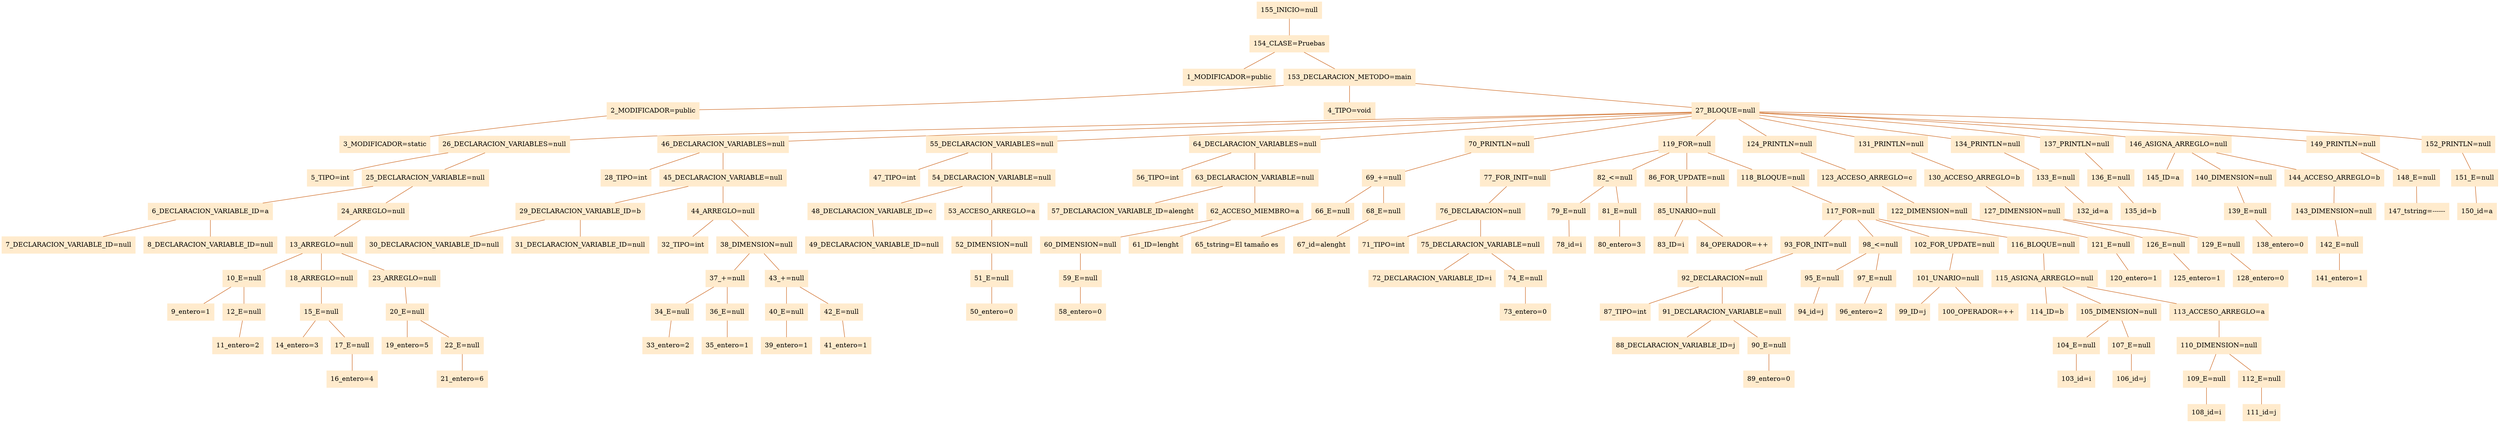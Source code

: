 digraph G {node[shape=box, style=filled, color=blanchedalmond]; edge[color=chocolate3, dir=none];rankdir=UD 

"155_INICIO=null"->"154_CLASE=Pruebas"
"154_CLASE=Pruebas"->"1_MODIFICADOR=public"
"154_CLASE=Pruebas"->"153_DECLARACION_METODO=main"
"153_DECLARACION_METODO=main"->"2_MODIFICADOR=public"
"2_MODIFICADOR=public"->"3_MODIFICADOR=static"
"153_DECLARACION_METODO=main"->"4_TIPO=void"
"153_DECLARACION_METODO=main"->"27_BLOQUE=null"
"27_BLOQUE=null"->"26_DECLARACION_VARIABLES=null"
"26_DECLARACION_VARIABLES=null"->"5_TIPO=int"
"26_DECLARACION_VARIABLES=null"->"25_DECLARACION_VARIABLE=null"
"25_DECLARACION_VARIABLE=null"->"6_DECLARACION_VARIABLE_ID=a"
"6_DECLARACION_VARIABLE_ID=a"->"7_DECLARACION_VARIABLE_ID=null"
"6_DECLARACION_VARIABLE_ID=a"->"8_DECLARACION_VARIABLE_ID=null"
"25_DECLARACION_VARIABLE=null"->"24_ARREGLO=null"
"24_ARREGLO=null"->"13_ARREGLO=null"
"13_ARREGLO=null"->"10_E=null"
"10_E=null"->"9_entero=1"
"10_E=null"->"12_E=null"
"12_E=null"->"11_entero=2"
"13_ARREGLO=null"->"18_ARREGLO=null"
"18_ARREGLO=null"->"15_E=null"
"15_E=null"->"14_entero=3"
"15_E=null"->"17_E=null"
"17_E=null"->"16_entero=4"
"13_ARREGLO=null"->"23_ARREGLO=null"
"23_ARREGLO=null"->"20_E=null"
"20_E=null"->"19_entero=5"
"20_E=null"->"22_E=null"
"22_E=null"->"21_entero=6"
"27_BLOQUE=null"->"46_DECLARACION_VARIABLES=null"
"46_DECLARACION_VARIABLES=null"->"28_TIPO=int"
"46_DECLARACION_VARIABLES=null"->"45_DECLARACION_VARIABLE=null"
"45_DECLARACION_VARIABLE=null"->"29_DECLARACION_VARIABLE_ID=b"
"29_DECLARACION_VARIABLE_ID=b"->"30_DECLARACION_VARIABLE_ID=null"
"29_DECLARACION_VARIABLE_ID=b"->"31_DECLARACION_VARIABLE_ID=null"
"45_DECLARACION_VARIABLE=null"->"44_ARREGLO=null"
"44_ARREGLO=null"->"32_TIPO=int"
"44_ARREGLO=null"->"38_DIMENSION=null"
"38_DIMENSION=null"->"37_+=null"
"37_+=null"->"34_E=null"
"34_E=null"->"33_entero=2"
"37_+=null"->"36_E=null"
"36_E=null"->"35_entero=1"
"38_DIMENSION=null"->"43_+=null"
"43_+=null"->"40_E=null"
"40_E=null"->"39_entero=1"
"43_+=null"->"42_E=null"
"42_E=null"->"41_entero=1"
"27_BLOQUE=null"->"55_DECLARACION_VARIABLES=null"
"55_DECLARACION_VARIABLES=null"->"47_TIPO=int"
"55_DECLARACION_VARIABLES=null"->"54_DECLARACION_VARIABLE=null"
"54_DECLARACION_VARIABLE=null"->"48_DECLARACION_VARIABLE_ID=c"
"48_DECLARACION_VARIABLE_ID=c"->"49_DECLARACION_VARIABLE_ID=null"
"54_DECLARACION_VARIABLE=null"->"53_ACCESO_ARREGLO=a"
"53_ACCESO_ARREGLO=a"->"52_DIMENSION=null"
"52_DIMENSION=null"->"51_E=null"
"51_E=null"->"50_entero=0"
"27_BLOQUE=null"->"64_DECLARACION_VARIABLES=null"
"64_DECLARACION_VARIABLES=null"->"56_TIPO=int"
"64_DECLARACION_VARIABLES=null"->"63_DECLARACION_VARIABLE=null"
"63_DECLARACION_VARIABLE=null"->"57_DECLARACION_VARIABLE_ID=alenght"
"63_DECLARACION_VARIABLE=null"->"62_ACCESO_MIEMBRO=a"
"62_ACCESO_MIEMBRO=a"->"60_DIMENSION=null"
"60_DIMENSION=null"->"59_E=null"
"59_E=null"->"58_entero=0"
"62_ACCESO_MIEMBRO=a"->"61_ID=lenght"
"27_BLOQUE=null"->"70_PRINTLN=null"
"70_PRINTLN=null"->"69_+=null"
"69_+=null"->"66_E=null"
"66_E=null"->"65_tstring=El tamaño es "
"69_+=null"->"68_E=null"
"68_E=null"->"67_id=alenght"
"27_BLOQUE=null"->"119_FOR=null"
"119_FOR=null"->"77_FOR_INIT=null"
"77_FOR_INIT=null"->"76_DECLARACION=null"
"76_DECLARACION=null"->"71_TIPO=int"
"76_DECLARACION=null"->"75_DECLARACION_VARIABLE=null"
"75_DECLARACION_VARIABLE=null"->"72_DECLARACION_VARIABLE_ID=i"
"75_DECLARACION_VARIABLE=null"->"74_E=null"
"74_E=null"->"73_entero=0"
"119_FOR=null"->"82_<=null"
"82_<=null"->"79_E=null"
"79_E=null"->"78_id=i"
"82_<=null"->"81_E=null"
"81_E=null"->"80_entero=3"
"119_FOR=null"->"86_FOR_UPDATE=null"
"86_FOR_UPDATE=null"->"85_UNARIO=null"
"85_UNARIO=null"->"83_ID=i"
"85_UNARIO=null"->"84_OPERADOR=++"
"119_FOR=null"->"118_BLOQUE=null"
"118_BLOQUE=null"->"117_FOR=null"
"117_FOR=null"->"93_FOR_INIT=null"
"93_FOR_INIT=null"->"92_DECLARACION=null"
"92_DECLARACION=null"->"87_TIPO=int"
"92_DECLARACION=null"->"91_DECLARACION_VARIABLE=null"
"91_DECLARACION_VARIABLE=null"->"88_DECLARACION_VARIABLE_ID=j"
"91_DECLARACION_VARIABLE=null"->"90_E=null"
"90_E=null"->"89_entero=0"
"117_FOR=null"->"98_<=null"
"98_<=null"->"95_E=null"
"95_E=null"->"94_id=j"
"98_<=null"->"97_E=null"
"97_E=null"->"96_entero=2"
"117_FOR=null"->"102_FOR_UPDATE=null"
"102_FOR_UPDATE=null"->"101_UNARIO=null"
"101_UNARIO=null"->"99_ID=j"
"101_UNARIO=null"->"100_OPERADOR=++"
"117_FOR=null"->"116_BLOQUE=null"
"116_BLOQUE=null"->"115_ASIGNA_ARREGLO=null"
"115_ASIGNA_ARREGLO=null"->"114_ID=b"
"115_ASIGNA_ARREGLO=null"->"105_DIMENSION=null"
"105_DIMENSION=null"->"104_E=null"
"104_E=null"->"103_id=i"
"105_DIMENSION=null"->"107_E=null"
"107_E=null"->"106_id=j"
"115_ASIGNA_ARREGLO=null"->"113_ACCESO_ARREGLO=a"
"113_ACCESO_ARREGLO=a"->"110_DIMENSION=null"
"110_DIMENSION=null"->"109_E=null"
"109_E=null"->"108_id=i"
"110_DIMENSION=null"->"112_E=null"
"112_E=null"->"111_id=j"
"27_BLOQUE=null"->"124_PRINTLN=null"
"124_PRINTLN=null"->"123_ACCESO_ARREGLO=c"
"123_ACCESO_ARREGLO=c"->"122_DIMENSION=null"
"122_DIMENSION=null"->"121_E=null"
"121_E=null"->"120_entero=1"
"27_BLOQUE=null"->"131_PRINTLN=null"
"131_PRINTLN=null"->"130_ACCESO_ARREGLO=b"
"130_ACCESO_ARREGLO=b"->"127_DIMENSION=null"
"127_DIMENSION=null"->"126_E=null"
"126_E=null"->"125_entero=1"
"127_DIMENSION=null"->"129_E=null"
"129_E=null"->"128_entero=0"
"27_BLOQUE=null"->"134_PRINTLN=null"
"134_PRINTLN=null"->"133_E=null"
"133_E=null"->"132_id=a"
"27_BLOQUE=null"->"137_PRINTLN=null"
"137_PRINTLN=null"->"136_E=null"
"136_E=null"->"135_id=b"
"27_BLOQUE=null"->"146_ASIGNA_ARREGLO=null"
"146_ASIGNA_ARREGLO=null"->"145_ID=a"
"146_ASIGNA_ARREGLO=null"->"140_DIMENSION=null"
"140_DIMENSION=null"->"139_E=null"
"139_E=null"->"138_entero=0"
"146_ASIGNA_ARREGLO=null"->"144_ACCESO_ARREGLO=b"
"144_ACCESO_ARREGLO=b"->"143_DIMENSION=null"
"143_DIMENSION=null"->"142_E=null"
"142_E=null"->"141_entero=1"
"27_BLOQUE=null"->"149_PRINTLN=null"
"149_PRINTLN=null"->"148_E=null"
"148_E=null"->"147_tstring=------"
"27_BLOQUE=null"->"152_PRINTLN=null"
"152_PRINTLN=null"->"151_E=null"
"151_E=null"->"150_id=a"


}
